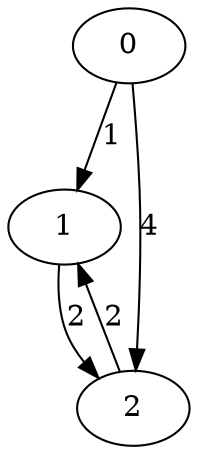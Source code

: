 digraph {
    0 -> 1 [label="1"]
    0 -> 2 [label="4"]
    1 -> 2 [label="2"]
    2 -> 1 [label="2"]
}